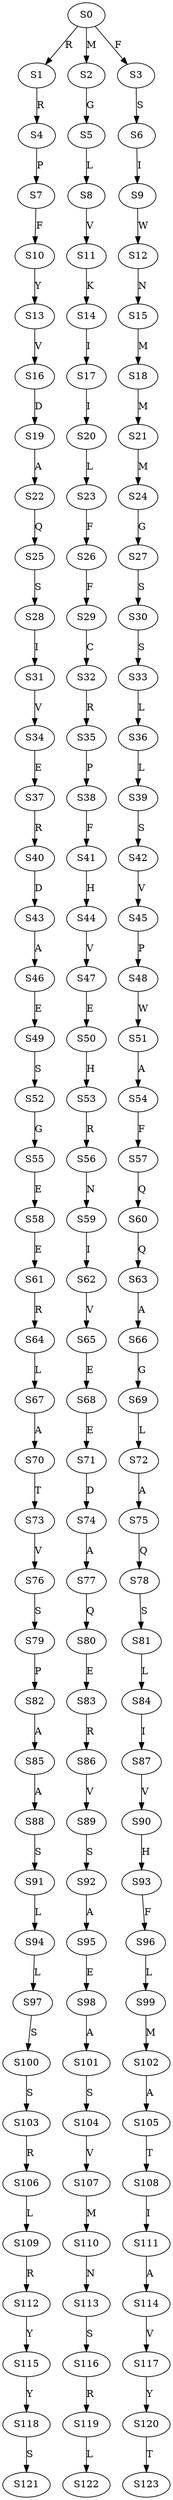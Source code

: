 strict digraph  {
	S0 -> S1 [ label = R ];
	S0 -> S2 [ label = M ];
	S0 -> S3 [ label = F ];
	S1 -> S4 [ label = R ];
	S2 -> S5 [ label = G ];
	S3 -> S6 [ label = S ];
	S4 -> S7 [ label = P ];
	S5 -> S8 [ label = L ];
	S6 -> S9 [ label = I ];
	S7 -> S10 [ label = F ];
	S8 -> S11 [ label = V ];
	S9 -> S12 [ label = W ];
	S10 -> S13 [ label = Y ];
	S11 -> S14 [ label = K ];
	S12 -> S15 [ label = N ];
	S13 -> S16 [ label = V ];
	S14 -> S17 [ label = I ];
	S15 -> S18 [ label = M ];
	S16 -> S19 [ label = D ];
	S17 -> S20 [ label = I ];
	S18 -> S21 [ label = M ];
	S19 -> S22 [ label = A ];
	S20 -> S23 [ label = L ];
	S21 -> S24 [ label = M ];
	S22 -> S25 [ label = Q ];
	S23 -> S26 [ label = F ];
	S24 -> S27 [ label = G ];
	S25 -> S28 [ label = S ];
	S26 -> S29 [ label = F ];
	S27 -> S30 [ label = S ];
	S28 -> S31 [ label = I ];
	S29 -> S32 [ label = C ];
	S30 -> S33 [ label = S ];
	S31 -> S34 [ label = V ];
	S32 -> S35 [ label = R ];
	S33 -> S36 [ label = L ];
	S34 -> S37 [ label = E ];
	S35 -> S38 [ label = P ];
	S36 -> S39 [ label = L ];
	S37 -> S40 [ label = R ];
	S38 -> S41 [ label = F ];
	S39 -> S42 [ label = S ];
	S40 -> S43 [ label = D ];
	S41 -> S44 [ label = H ];
	S42 -> S45 [ label = V ];
	S43 -> S46 [ label = A ];
	S44 -> S47 [ label = V ];
	S45 -> S48 [ label = P ];
	S46 -> S49 [ label = E ];
	S47 -> S50 [ label = E ];
	S48 -> S51 [ label = W ];
	S49 -> S52 [ label = S ];
	S50 -> S53 [ label = H ];
	S51 -> S54 [ label = A ];
	S52 -> S55 [ label = G ];
	S53 -> S56 [ label = R ];
	S54 -> S57 [ label = F ];
	S55 -> S58 [ label = E ];
	S56 -> S59 [ label = N ];
	S57 -> S60 [ label = Q ];
	S58 -> S61 [ label = E ];
	S59 -> S62 [ label = I ];
	S60 -> S63 [ label = Q ];
	S61 -> S64 [ label = R ];
	S62 -> S65 [ label = V ];
	S63 -> S66 [ label = A ];
	S64 -> S67 [ label = L ];
	S65 -> S68 [ label = E ];
	S66 -> S69 [ label = G ];
	S67 -> S70 [ label = A ];
	S68 -> S71 [ label = E ];
	S69 -> S72 [ label = L ];
	S70 -> S73 [ label = T ];
	S71 -> S74 [ label = D ];
	S72 -> S75 [ label = A ];
	S73 -> S76 [ label = V ];
	S74 -> S77 [ label = A ];
	S75 -> S78 [ label = Q ];
	S76 -> S79 [ label = S ];
	S77 -> S80 [ label = Q ];
	S78 -> S81 [ label = S ];
	S79 -> S82 [ label = P ];
	S80 -> S83 [ label = E ];
	S81 -> S84 [ label = L ];
	S82 -> S85 [ label = A ];
	S83 -> S86 [ label = R ];
	S84 -> S87 [ label = I ];
	S85 -> S88 [ label = A ];
	S86 -> S89 [ label = V ];
	S87 -> S90 [ label = V ];
	S88 -> S91 [ label = S ];
	S89 -> S92 [ label = S ];
	S90 -> S93 [ label = H ];
	S91 -> S94 [ label = L ];
	S92 -> S95 [ label = A ];
	S93 -> S96 [ label = F ];
	S94 -> S97 [ label = L ];
	S95 -> S98 [ label = E ];
	S96 -> S99 [ label = L ];
	S97 -> S100 [ label = S ];
	S98 -> S101 [ label = A ];
	S99 -> S102 [ label = M ];
	S100 -> S103 [ label = S ];
	S101 -> S104 [ label = S ];
	S102 -> S105 [ label = A ];
	S103 -> S106 [ label = R ];
	S104 -> S107 [ label = V ];
	S105 -> S108 [ label = T ];
	S106 -> S109 [ label = L ];
	S107 -> S110 [ label = M ];
	S108 -> S111 [ label = I ];
	S109 -> S112 [ label = R ];
	S110 -> S113 [ label = N ];
	S111 -> S114 [ label = A ];
	S112 -> S115 [ label = Y ];
	S113 -> S116 [ label = S ];
	S114 -> S117 [ label = V ];
	S115 -> S118 [ label = Y ];
	S116 -> S119 [ label = R ];
	S117 -> S120 [ label = Y ];
	S118 -> S121 [ label = S ];
	S119 -> S122 [ label = L ];
	S120 -> S123 [ label = T ];
}
